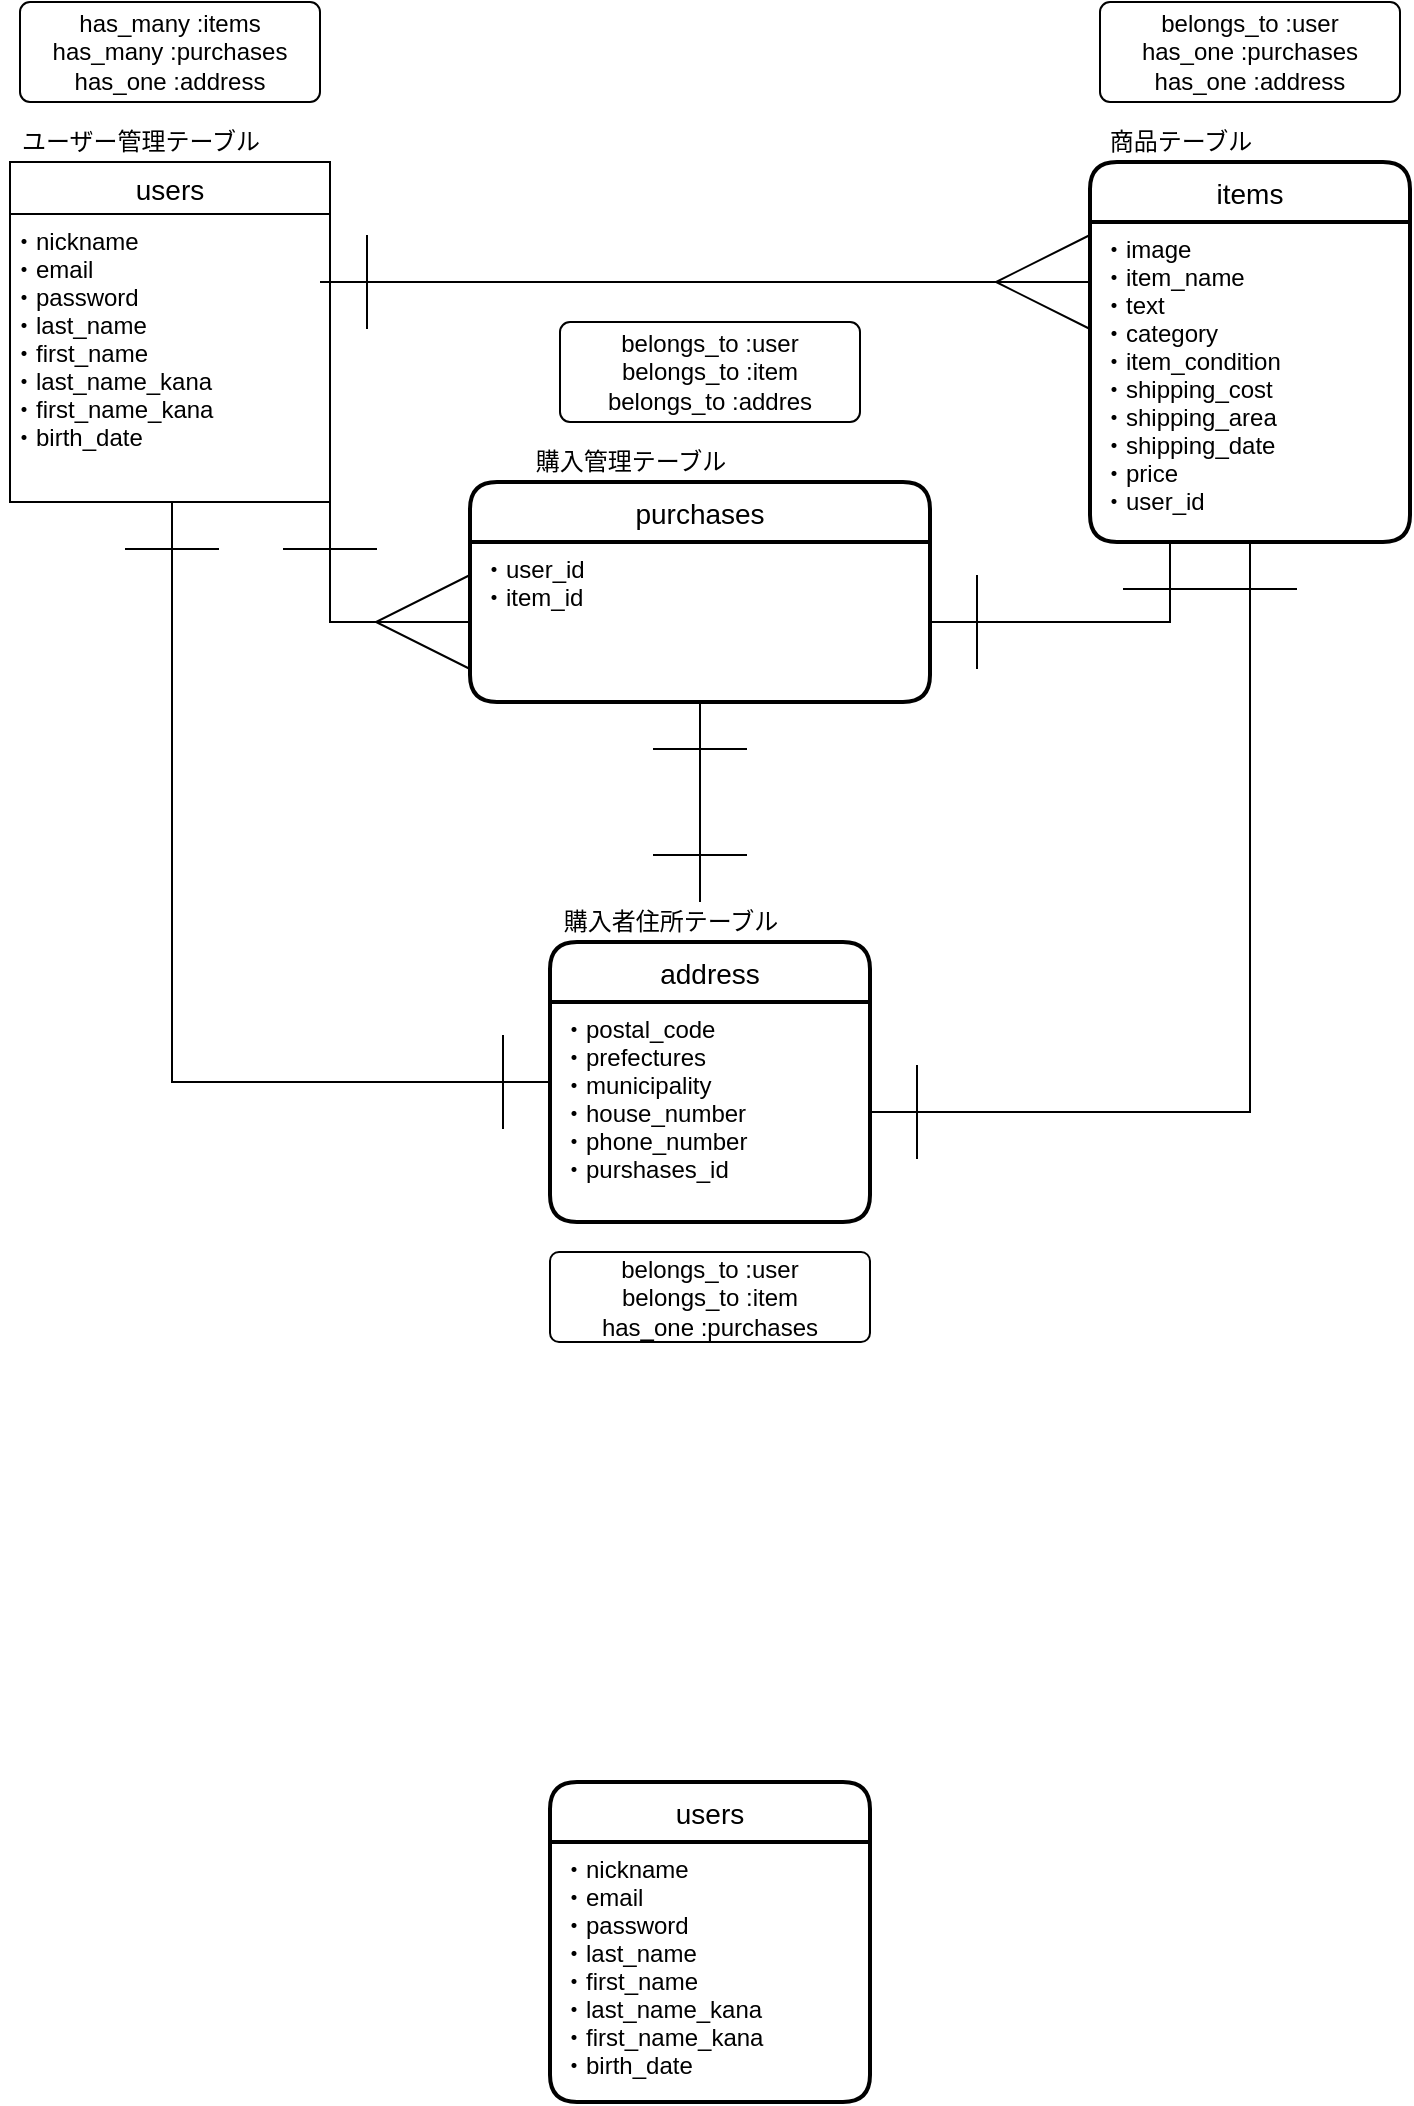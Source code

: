 <mxfile version="14.2.4" type="embed">
    <diagram id="-0O4Z2k9iuTABVjFa0_p" name="ページ1">
        <mxGraphModel dx="728" dy="1674" grid="1" gridSize="10" guides="1" tooltips="1" connect="1" arrows="1" fold="1" page="1" pageScale="1" pageWidth="827" pageHeight="1169" math="0" shadow="0">
            <root>
                <mxCell id="0"/>
                <mxCell id="1" parent="0"/>
                <mxCell id="22" value="address" style="swimlane;childLayout=stackLayout;horizontal=1;startSize=30;horizontalStack=0;rounded=1;fontSize=14;fontStyle=0;strokeWidth=2;resizeParent=0;resizeLast=1;shadow=0;dashed=0;align=center;" vertex="1" parent="1">
                    <mxGeometry x="350" y="430" width="160" height="140" as="geometry"/>
                </mxCell>
                <mxCell id="23" value="・postal_code &#10;・prefectures &#10;・municipality &#10;・house_number &#10;・phone_number&#10;・purshases_id&#10;" style="align=left;strokeColor=none;fillColor=none;spacingLeft=4;fontSize=12;verticalAlign=top;resizable=0;rotatable=0;part=1;" vertex="1" parent="22">
                    <mxGeometry y="30" width="160" height="110" as="geometry"/>
                </mxCell>
                <mxCell id="27" value="items" style="swimlane;childLayout=stackLayout;horizontal=1;startSize=30;horizontalStack=0;rounded=1;fontSize=14;fontStyle=0;strokeWidth=2;resizeParent=0;resizeLast=1;shadow=0;dashed=0;align=center;" vertex="1" parent="1">
                    <mxGeometry x="620" y="40" width="160" height="190" as="geometry"/>
                </mxCell>
                <mxCell id="28" value="・image&#10;・item_name&#10;・text&#10;・category&#10;・item_condition&#10;・shipping_cost&#10;・shipping_area&#10;・shipping_date&#10;・price&#10;・user_id" style="align=left;strokeColor=none;fillColor=none;spacingLeft=4;fontSize=12;verticalAlign=top;resizable=0;rotatable=0;part=1;" vertex="1" parent="27">
                    <mxGeometry y="30" width="160" height="160" as="geometry"/>
                </mxCell>
                <mxCell id="31" value="has_many :items&lt;br&gt;has_many :purchases&lt;br&gt;has_one :address" style="rounded=1;arcSize=10;whiteSpace=wrap;html=1;align=center;" vertex="1" parent="1">
                    <mxGeometry x="85" y="-40" width="150" height="50" as="geometry"/>
                </mxCell>
                <mxCell id="32" value="belongs_to :user&lt;br&gt;has_one :purchases&lt;br&gt;has_one :address" style="rounded=1;arcSize=10;whiteSpace=wrap;html=1;align=center;" vertex="1" parent="1">
                    <mxGeometry x="625" y="-40" width="150" height="50" as="geometry"/>
                </mxCell>
                <mxCell id="33" value="belongs_to :user&lt;br&gt;belongs_to :item&lt;br&gt;has_one :purchases" style="rounded=1;arcSize=10;whiteSpace=wrap;html=1;align=center;" vertex="1" parent="1">
                    <mxGeometry x="350" y="585" width="160" height="45" as="geometry"/>
                </mxCell>
                <mxCell id="47" style="edgeStyle=orthogonalEdgeStyle;rounded=0;jumpSize=19;orthogonalLoop=1;jettySize=auto;html=1;startArrow=ERone;startFill=0;startSize=45;endArrow=ERone;endFill=0;endSize=45;targetPerimeterSpacing=0;" edge="1" parent="1" target="22">
                    <mxGeometry relative="1" as="geometry">
                        <mxPoint x="161" y="210" as="sourcePoint"/>
                        <Array as="points">
                            <mxPoint x="161" y="500"/>
                        </Array>
                    </mxGeometry>
                </mxCell>
                <mxCell id="61" style="edgeStyle=orthogonalEdgeStyle;rounded=0;jumpSize=19;orthogonalLoop=1;jettySize=auto;html=1;entryX=0.5;entryY=1;entryDx=0;entryDy=0;startArrow=ERone;startFill=0;startSize=45;endArrow=ERone;endFill=0;endSize=45;targetPerimeterSpacing=0;" edge="1" parent="1" source="23" target="28">
                    <mxGeometry relative="1" as="geometry">
                        <Array as="points">
                            <mxPoint x="700" y="515"/>
                        </Array>
                    </mxGeometry>
                </mxCell>
                <mxCell id="19" value="users" style="swimlane;childLayout=stackLayout;horizontal=1;startSize=30;horizontalStack=0;rounded=1;fontSize=14;fontStyle=0;strokeWidth=2;resizeParent=0;resizeLast=1;shadow=0;dashed=0;align=center;" vertex="1" parent="1">
                    <mxGeometry x="350" y="850" width="160" height="160" as="geometry"/>
                </mxCell>
                <mxCell id="20" value="・nickname&#10;・email&#10;・password&#10;・last_name&#10;・first_name&#10;・last_name_kana&#10;・first_name_kana&#10;・birth_date" style="align=left;strokeColor=none;fillColor=none;spacingLeft=4;fontSize=12;verticalAlign=top;resizable=0;rotatable=0;part=1;" vertex="1" parent="19">
                    <mxGeometry y="30" width="160" height="130" as="geometry"/>
                </mxCell>
                <mxCell id="117" style="edgeStyle=orthogonalEdgeStyle;rounded=0;jumpSize=19;orthogonalLoop=1;jettySize=auto;html=1;exitX=1;exitY=1;exitDx=0;exitDy=0;entryX=0;entryY=0.5;entryDx=0;entryDy=0;startArrow=ERone;startFill=0;startSize=45;endArrow=ERmany;endFill=0;endSize=45;targetPerimeterSpacing=0;" edge="1" parent="1" source="98" target="112">
                    <mxGeometry relative="1" as="geometry">
                        <Array as="points">
                            <mxPoint x="240" y="270"/>
                        </Array>
                    </mxGeometry>
                </mxCell>
                <mxCell id="98" value="users" style="swimlane;fontStyle=0;childLayout=stackLayout;horizontal=1;startSize=26;horizontalStack=0;resizeParent=1;resizeParentMax=0;resizeLast=0;collapsible=1;marginBottom=0;align=center;fontSize=14;" vertex="1" parent="1">
                    <mxGeometry x="80" y="40" width="160" height="170" as="geometry"/>
                </mxCell>
                <mxCell id="107" value="ユーザー管理テーブル" style="text;html=1;align=center;verticalAlign=middle;resizable=0;points=[];autosize=1;" vertex="1" parent="1">
                    <mxGeometry x="80" y="20" width="130" height="20" as="geometry"/>
                </mxCell>
                <mxCell id="108" value="商品テーブル" style="text;html=1;align=center;verticalAlign=middle;resizable=0;points=[];autosize=1;" vertex="1" parent="1">
                    <mxGeometry x="620" y="20" width="90" height="20" as="geometry"/>
                </mxCell>
                <mxCell id="109" value="購入者住所テーブル" style="text;html=1;align=center;verticalAlign=middle;resizable=0;points=[];autosize=1;" vertex="1" parent="1">
                    <mxGeometry x="350" y="410" width="120" height="20" as="geometry"/>
                </mxCell>
                <mxCell id="110" style="edgeStyle=orthogonalEdgeStyle;rounded=0;jumpSize=19;orthogonalLoop=1;jettySize=auto;html=1;startArrow=ERone;startFill=0;startSize=45;endArrow=ERmany;endFill=0;endSize=45;targetPerimeterSpacing=0;" edge="1" parent="1" source="101">
                    <mxGeometry relative="1" as="geometry">
                        <mxPoint x="620" y="100" as="targetPoint"/>
                        <Array as="points">
                            <mxPoint x="620" y="100"/>
                        </Array>
                    </mxGeometry>
                </mxCell>
                <mxCell id="111" value="purchases" style="swimlane;childLayout=stackLayout;horizontal=1;startSize=30;horizontalStack=0;rounded=1;fontSize=14;fontStyle=0;strokeWidth=2;resizeParent=0;resizeLast=1;shadow=0;dashed=0;align=center;" vertex="1" parent="1">
                    <mxGeometry x="310" y="200" width="230" height="110" as="geometry"/>
                </mxCell>
                <mxCell id="112" value="・user_id&#10;・item_id " style="align=left;strokeColor=none;fillColor=none;spacingLeft=4;fontSize=12;verticalAlign=top;resizable=0;rotatable=0;part=1;" vertex="1" parent="111">
                    <mxGeometry y="30" width="230" height="80" as="geometry"/>
                </mxCell>
                <mxCell id="114" value="購入管理テーブル" style="text;html=1;align=center;verticalAlign=middle;resizable=0;points=[];autosize=1;" vertex="1" parent="1">
                    <mxGeometry x="335" y="180" width="110" height="20" as="geometry"/>
                </mxCell>
                <mxCell id="116" style="edgeStyle=orthogonalEdgeStyle;rounded=0;jumpSize=19;orthogonalLoop=1;jettySize=auto;html=1;entryX=0.625;entryY=0;entryDx=0;entryDy=0;entryPerimeter=0;startArrow=ERone;startFill=0;startSize=45;endArrow=ERone;endFill=0;endSize=45;targetPerimeterSpacing=0;" edge="1" parent="1" source="112" target="109">
                    <mxGeometry relative="1" as="geometry"/>
                </mxCell>
                <mxCell id="101" value="・nickname&#10;・email&#10;・password&#10;・last_name&#10;・first_name&#10;・last_name_kana&#10;・first_name_kana&#10;・birth_date" style="text;strokeColor=none;fillColor=none;spacingLeft=4;spacingRight=4;overflow=hidden;rotatable=0;points=[[0,0.5],[1,0.5]];portConstraint=eastwest;fontSize=12;" vertex="1" parent="1">
                    <mxGeometry x="75" y="66" width="160" height="144" as="geometry"/>
                </mxCell>
                <mxCell id="118" style="edgeStyle=orthogonalEdgeStyle;rounded=0;jumpSize=19;orthogonalLoop=1;jettySize=auto;html=1;exitX=0.25;exitY=1;exitDx=0;exitDy=0;entryX=1;entryY=0.5;entryDx=0;entryDy=0;startArrow=ERone;startFill=0;startSize=45;endArrow=ERone;endFill=0;endSize=45;targetPerimeterSpacing=0;" edge="1" parent="1" source="28" target="112">
                    <mxGeometry relative="1" as="geometry">
                        <Array as="points">
                            <mxPoint x="660" y="270"/>
                        </Array>
                    </mxGeometry>
                </mxCell>
                <mxCell id="119" value="belongs_to :user&lt;br&gt;belongs_to :item&lt;br&gt;belongs_to :addres" style="rounded=1;arcSize=10;whiteSpace=wrap;html=1;align=center;" vertex="1" parent="1">
                    <mxGeometry x="355" y="120" width="150" height="50" as="geometry"/>
                </mxCell>
            </root>
        </mxGraphModel>
    </diagram>
</mxfile>